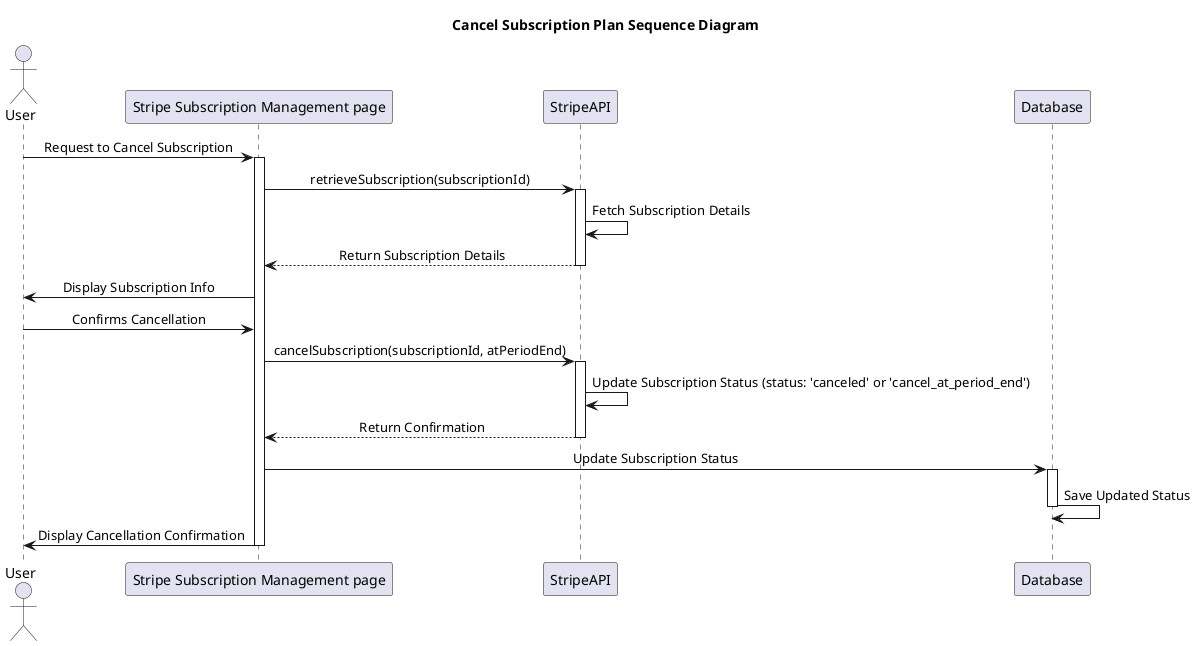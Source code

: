 @startuml CancelSubscriptionPlanSequenceDiagram
skinparam SequenceMessageAlignment center
title Cancel Subscription Plan Sequence Diagram 

actor User as U
participant "Stripe Subscription Management page" as FE
participant "StripeAPI" as API
participant "Database" as DB

U -> FE: Request to Cancel Subscription
activate FE
FE -> API: retrieveSubscription(subscriptionId)
activate API
API -> API: Fetch Subscription Details
API --> FE: Return Subscription Details
deactivate API

FE -> U: Display Subscription Info
U -> FE: Confirms Cancellation
FE -> API: cancelSubscription(subscriptionId, atPeriodEnd)
activate API
API -> API: Update Subscription Status (status: 'canceled' or 'cancel_at_period_end')
API --> FE: Return Confirmation
deactivate API

FE -> DB: Update Subscription Status
activate DB
DB -> DB: Save Updated Status
deactivate DB

FE -> U: Display Cancellation Confirmation
deactivate FE
@enduml
